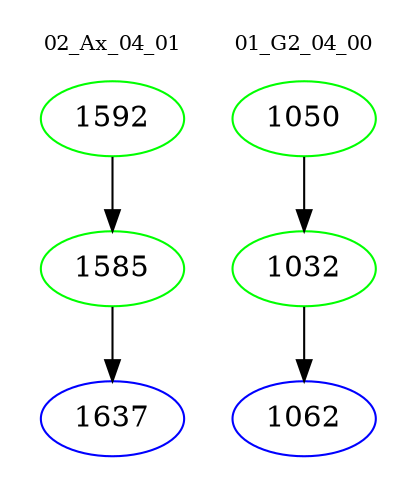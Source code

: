 digraph{
subgraph cluster_0 {
color = white
label = "02_Ax_04_01";
fontsize=10;
T0_1592 [label="1592", color="green"]
T0_1592 -> T0_1585 [color="black"]
T0_1585 [label="1585", color="green"]
T0_1585 -> T0_1637 [color="black"]
T0_1637 [label="1637", color="blue"]
}
subgraph cluster_1 {
color = white
label = "01_G2_04_00";
fontsize=10;
T1_1050 [label="1050", color="green"]
T1_1050 -> T1_1032 [color="black"]
T1_1032 [label="1032", color="green"]
T1_1032 -> T1_1062 [color="black"]
T1_1062 [label="1062", color="blue"]
}
}
